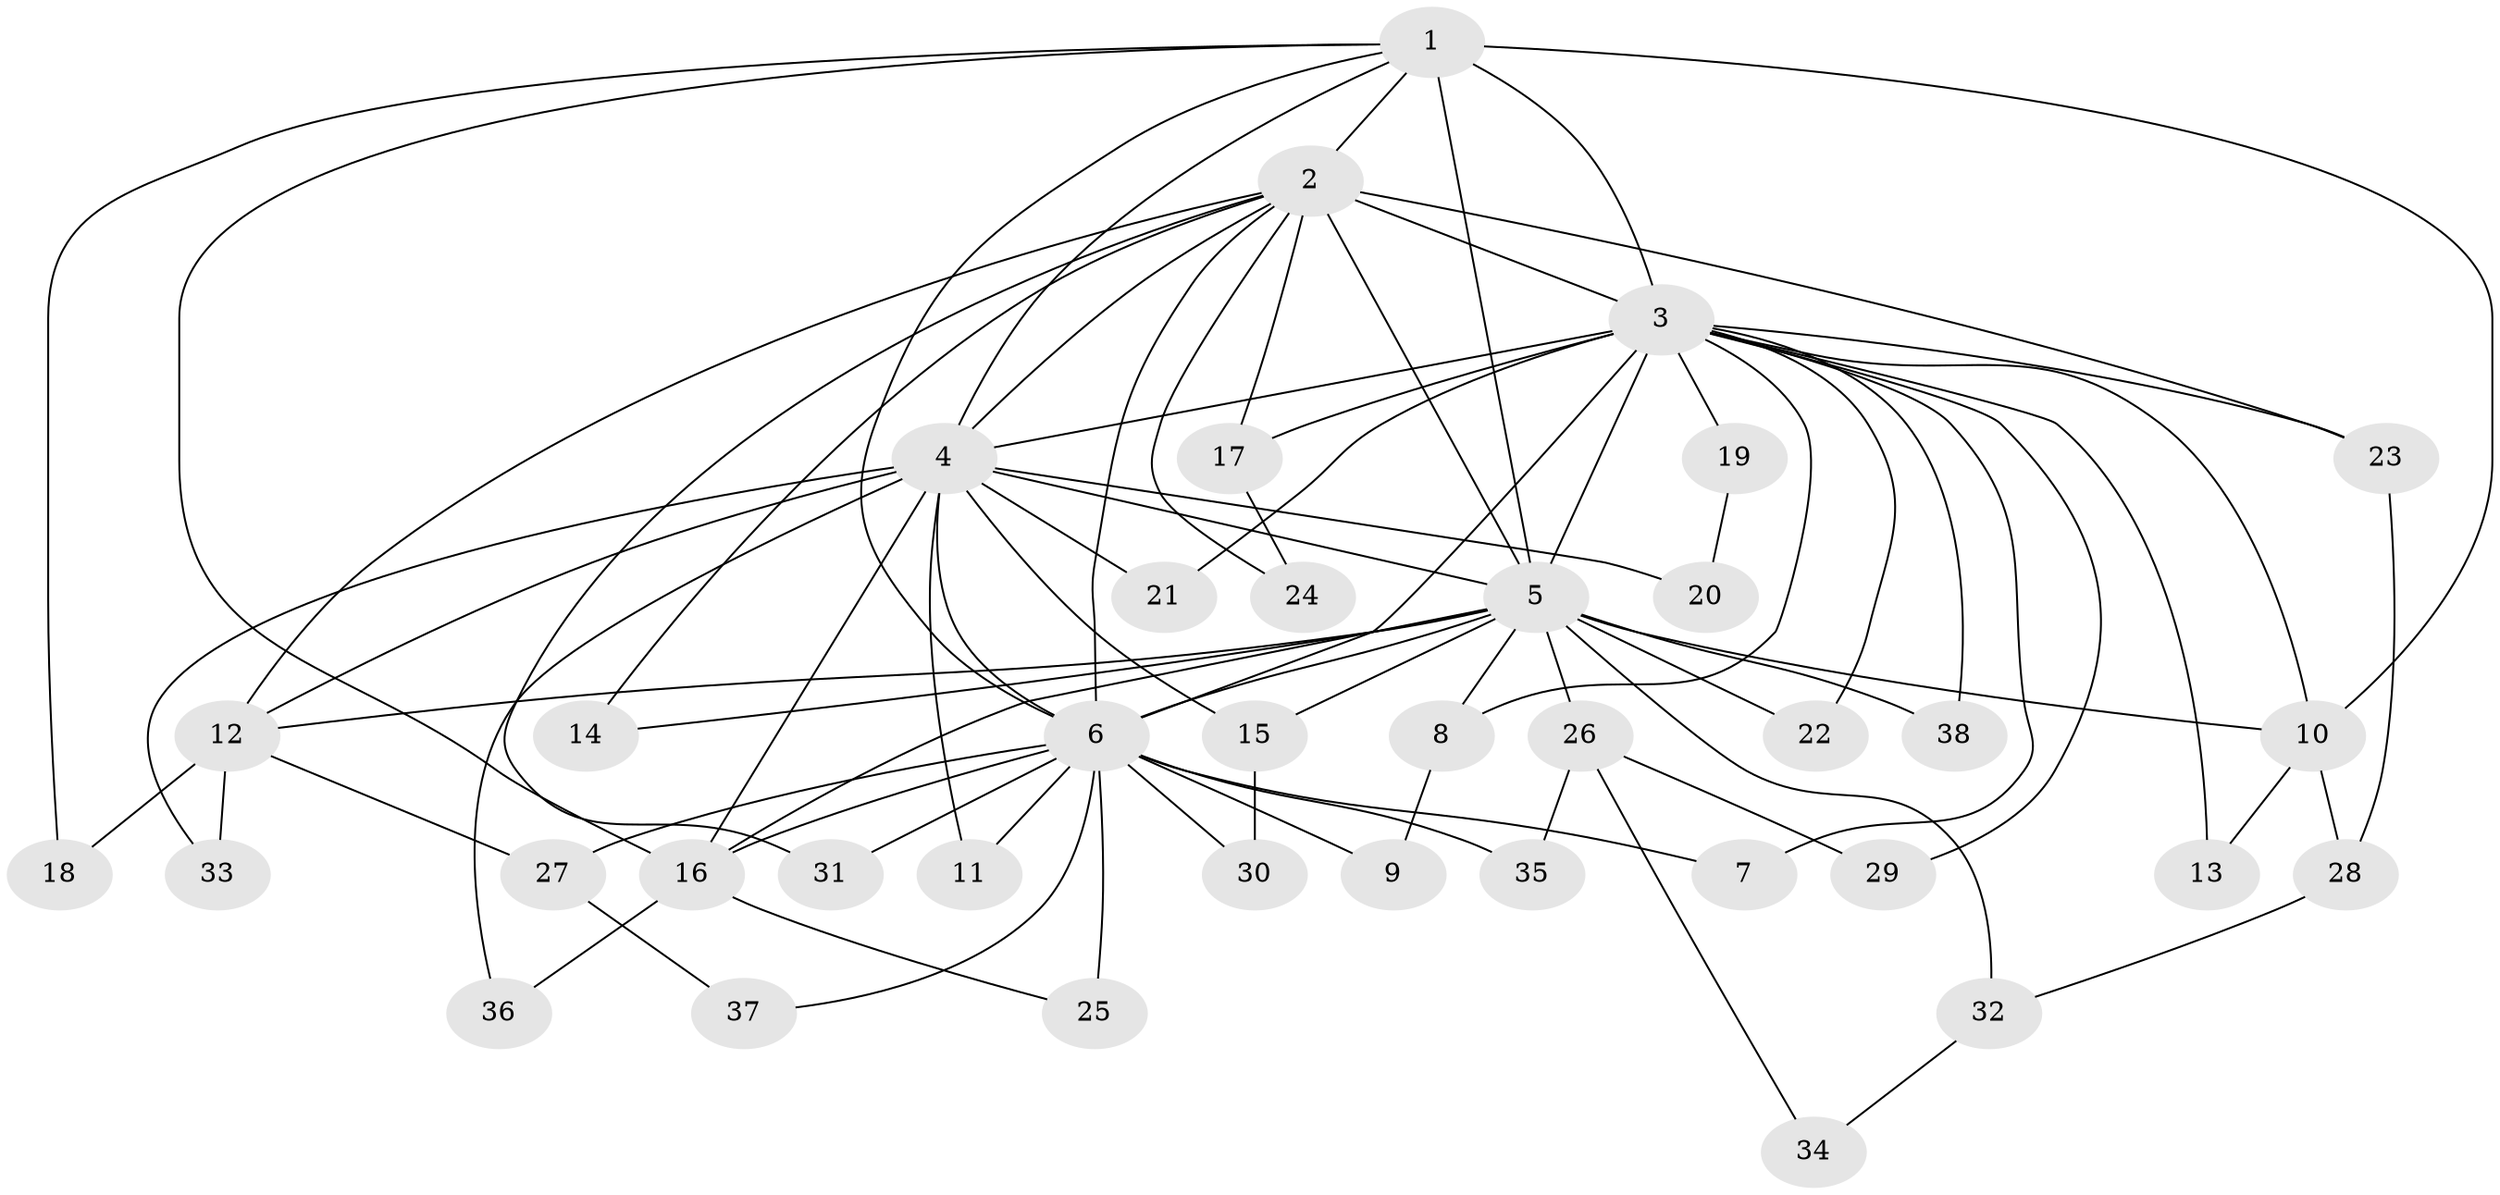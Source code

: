 // original degree distribution, {11: 0.018867924528301886, 17: 0.018867924528301886, 18: 0.03773584905660377, 12: 0.018867924528301886, 15: 0.018867924528301886, 16: 0.018867924528301886, 14: 0.018867924528301886, 13: 0.018867924528301886, 20: 0.018867924528301886, 2: 0.5471698113207547, 3: 0.1509433962264151, 4: 0.07547169811320754, 5: 0.03773584905660377}
// Generated by graph-tools (version 1.1) at 2025/49/03/04/25 22:49:29]
// undirected, 38 vertices, 81 edges
graph export_dot {
  node [color=gray90,style=filled];
  1;
  2;
  3;
  4;
  5;
  6;
  7;
  8;
  9;
  10;
  11;
  12;
  13;
  14;
  15;
  16;
  17;
  18;
  19;
  20;
  21;
  22;
  23;
  24;
  25;
  26;
  27;
  28;
  29;
  30;
  31;
  32;
  33;
  34;
  35;
  36;
  37;
  38;
  1 -- 2 [weight=2.0];
  1 -- 3 [weight=4.0];
  1 -- 4 [weight=2.0];
  1 -- 5 [weight=4.0];
  1 -- 6 [weight=4.0];
  1 -- 10 [weight=2.0];
  1 -- 16 [weight=1.0];
  1 -- 18 [weight=1.0];
  2 -- 3 [weight=3.0];
  2 -- 4 [weight=1.0];
  2 -- 5 [weight=2.0];
  2 -- 6 [weight=2.0];
  2 -- 12 [weight=2.0];
  2 -- 14 [weight=1.0];
  2 -- 17 [weight=1.0];
  2 -- 23 [weight=1.0];
  2 -- 24 [weight=1.0];
  2 -- 31 [weight=1.0];
  3 -- 4 [weight=2.0];
  3 -- 5 [weight=4.0];
  3 -- 6 [weight=4.0];
  3 -- 7 [weight=1.0];
  3 -- 8 [weight=1.0];
  3 -- 10 [weight=1.0];
  3 -- 13 [weight=1.0];
  3 -- 17 [weight=1.0];
  3 -- 19 [weight=2.0];
  3 -- 21 [weight=1.0];
  3 -- 22 [weight=1.0];
  3 -- 23 [weight=1.0];
  3 -- 29 [weight=1.0];
  3 -- 38 [weight=1.0];
  4 -- 5 [weight=3.0];
  4 -- 6 [weight=2.0];
  4 -- 11 [weight=1.0];
  4 -- 12 [weight=1.0];
  4 -- 15 [weight=1.0];
  4 -- 16 [weight=1.0];
  4 -- 20 [weight=1.0];
  4 -- 21 [weight=1.0];
  4 -- 33 [weight=1.0];
  4 -- 36 [weight=1.0];
  5 -- 6 [weight=4.0];
  5 -- 8 [weight=1.0];
  5 -- 10 [weight=1.0];
  5 -- 12 [weight=1.0];
  5 -- 14 [weight=1.0];
  5 -- 15 [weight=1.0];
  5 -- 16 [weight=1.0];
  5 -- 22 [weight=1.0];
  5 -- 26 [weight=2.0];
  5 -- 32 [weight=1.0];
  5 -- 38 [weight=1.0];
  6 -- 7 [weight=1.0];
  6 -- 9 [weight=1.0];
  6 -- 11 [weight=1.0];
  6 -- 16 [weight=1.0];
  6 -- 25 [weight=1.0];
  6 -- 27 [weight=1.0];
  6 -- 30 [weight=1.0];
  6 -- 31 [weight=1.0];
  6 -- 35 [weight=1.0];
  6 -- 37 [weight=1.0];
  8 -- 9 [weight=1.0];
  10 -- 13 [weight=1.0];
  10 -- 28 [weight=1.0];
  12 -- 18 [weight=1.0];
  12 -- 27 [weight=1.0];
  12 -- 33 [weight=1.0];
  15 -- 30 [weight=1.0];
  16 -- 25 [weight=1.0];
  16 -- 36 [weight=1.0];
  17 -- 24 [weight=1.0];
  19 -- 20 [weight=1.0];
  23 -- 28 [weight=1.0];
  26 -- 29 [weight=1.0];
  26 -- 34 [weight=1.0];
  26 -- 35 [weight=1.0];
  27 -- 37 [weight=1.0];
  28 -- 32 [weight=1.0];
  32 -- 34 [weight=1.0];
}
